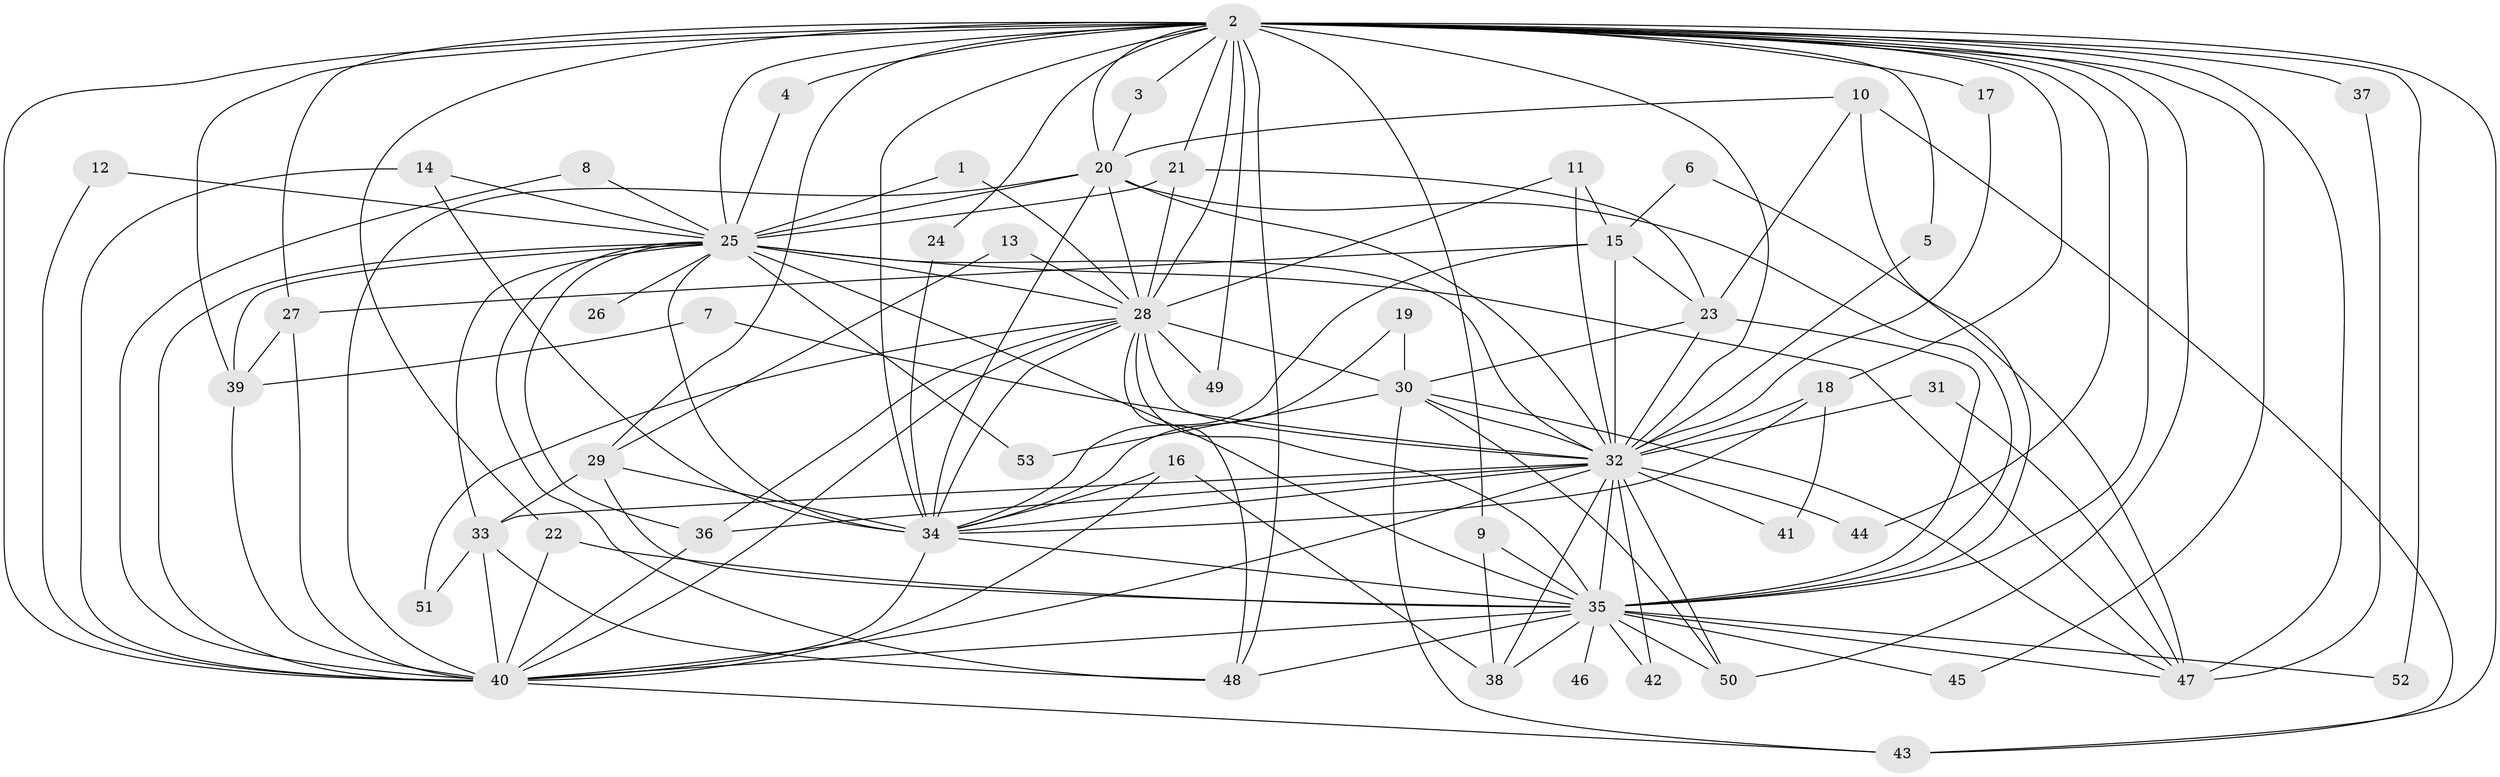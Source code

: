 // original degree distribution, {22: 0.009433962264150943, 26: 0.009433962264150943, 31: 0.009433962264150943, 21: 0.018867924528301886, 16: 0.009433962264150943, 12: 0.009433962264150943, 14: 0.009433962264150943, 19: 0.009433962264150943, 25: 0.009433962264150943, 2: 0.5377358490566038, 3: 0.19811320754716982, 7: 0.02830188679245283, 6: 0.02830188679245283, 4: 0.08490566037735849, 5: 0.02830188679245283}
// Generated by graph-tools (version 1.1) at 2025/25/03/09/25 03:25:48]
// undirected, 53 vertices, 144 edges
graph export_dot {
graph [start="1"]
  node [color=gray90,style=filled];
  1;
  2;
  3;
  4;
  5;
  6;
  7;
  8;
  9;
  10;
  11;
  12;
  13;
  14;
  15;
  16;
  17;
  18;
  19;
  20;
  21;
  22;
  23;
  24;
  25;
  26;
  27;
  28;
  29;
  30;
  31;
  32;
  33;
  34;
  35;
  36;
  37;
  38;
  39;
  40;
  41;
  42;
  43;
  44;
  45;
  46;
  47;
  48;
  49;
  50;
  51;
  52;
  53;
  1 -- 25 [weight=1.0];
  1 -- 28 [weight=1.0];
  2 -- 3 [weight=1.0];
  2 -- 4 [weight=1.0];
  2 -- 5 [weight=1.0];
  2 -- 9 [weight=1.0];
  2 -- 17 [weight=1.0];
  2 -- 18 [weight=1.0];
  2 -- 20 [weight=2.0];
  2 -- 21 [weight=1.0];
  2 -- 22 [weight=1.0];
  2 -- 24 [weight=1.0];
  2 -- 25 [weight=4.0];
  2 -- 27 [weight=1.0];
  2 -- 28 [weight=2.0];
  2 -- 29 [weight=1.0];
  2 -- 32 [weight=2.0];
  2 -- 34 [weight=3.0];
  2 -- 35 [weight=4.0];
  2 -- 37 [weight=2.0];
  2 -- 39 [weight=3.0];
  2 -- 40 [weight=2.0];
  2 -- 43 [weight=1.0];
  2 -- 44 [weight=1.0];
  2 -- 45 [weight=1.0];
  2 -- 47 [weight=1.0];
  2 -- 48 [weight=2.0];
  2 -- 49 [weight=1.0];
  2 -- 50 [weight=1.0];
  2 -- 52 [weight=2.0];
  3 -- 20 [weight=1.0];
  4 -- 25 [weight=1.0];
  5 -- 32 [weight=1.0];
  6 -- 15 [weight=1.0];
  6 -- 47 [weight=1.0];
  7 -- 32 [weight=1.0];
  7 -- 39 [weight=1.0];
  8 -- 25 [weight=1.0];
  8 -- 40 [weight=1.0];
  9 -- 35 [weight=1.0];
  9 -- 38 [weight=1.0];
  10 -- 20 [weight=1.0];
  10 -- 23 [weight=1.0];
  10 -- 35 [weight=1.0];
  10 -- 43 [weight=1.0];
  11 -- 15 [weight=1.0];
  11 -- 28 [weight=1.0];
  11 -- 32 [weight=1.0];
  12 -- 25 [weight=1.0];
  12 -- 40 [weight=1.0];
  13 -- 28 [weight=1.0];
  13 -- 29 [weight=1.0];
  14 -- 25 [weight=1.0];
  14 -- 34 [weight=1.0];
  14 -- 40 [weight=1.0];
  15 -- 23 [weight=1.0];
  15 -- 27 [weight=1.0];
  15 -- 32 [weight=2.0];
  15 -- 34 [weight=1.0];
  16 -- 34 [weight=1.0];
  16 -- 38 [weight=1.0];
  16 -- 40 [weight=1.0];
  17 -- 32 [weight=1.0];
  18 -- 32 [weight=1.0];
  18 -- 34 [weight=1.0];
  18 -- 41 [weight=1.0];
  19 -- 30 [weight=1.0];
  19 -- 34 [weight=1.0];
  20 -- 25 [weight=2.0];
  20 -- 28 [weight=2.0];
  20 -- 32 [weight=1.0];
  20 -- 34 [weight=1.0];
  20 -- 35 [weight=1.0];
  20 -- 40 [weight=1.0];
  21 -- 23 [weight=1.0];
  21 -- 25 [weight=1.0];
  21 -- 28 [weight=1.0];
  22 -- 35 [weight=1.0];
  22 -- 40 [weight=1.0];
  23 -- 30 [weight=1.0];
  23 -- 32 [weight=1.0];
  23 -- 35 [weight=1.0];
  24 -- 34 [weight=1.0];
  25 -- 26 [weight=1.0];
  25 -- 28 [weight=3.0];
  25 -- 32 [weight=3.0];
  25 -- 33 [weight=1.0];
  25 -- 34 [weight=2.0];
  25 -- 35 [weight=2.0];
  25 -- 36 [weight=2.0];
  25 -- 39 [weight=1.0];
  25 -- 40 [weight=2.0];
  25 -- 47 [weight=1.0];
  25 -- 48 [weight=1.0];
  25 -- 53 [weight=1.0];
  27 -- 39 [weight=1.0];
  27 -- 40 [weight=1.0];
  28 -- 30 [weight=1.0];
  28 -- 32 [weight=1.0];
  28 -- 34 [weight=1.0];
  28 -- 35 [weight=1.0];
  28 -- 36 [weight=1.0];
  28 -- 40 [weight=3.0];
  28 -- 48 [weight=1.0];
  28 -- 49 [weight=1.0];
  28 -- 51 [weight=1.0];
  29 -- 33 [weight=2.0];
  29 -- 34 [weight=1.0];
  29 -- 35 [weight=1.0];
  30 -- 32 [weight=1.0];
  30 -- 43 [weight=1.0];
  30 -- 47 [weight=1.0];
  30 -- 50 [weight=1.0];
  30 -- 53 [weight=1.0];
  31 -- 32 [weight=1.0];
  31 -- 47 [weight=1.0];
  32 -- 33 [weight=1.0];
  32 -- 34 [weight=3.0];
  32 -- 35 [weight=1.0];
  32 -- 36 [weight=1.0];
  32 -- 38 [weight=1.0];
  32 -- 40 [weight=2.0];
  32 -- 41 [weight=1.0];
  32 -- 42 [weight=1.0];
  32 -- 44 [weight=1.0];
  32 -- 50 [weight=1.0];
  33 -- 40 [weight=1.0];
  33 -- 48 [weight=2.0];
  33 -- 51 [weight=1.0];
  34 -- 35 [weight=1.0];
  34 -- 40 [weight=1.0];
  35 -- 38 [weight=1.0];
  35 -- 40 [weight=1.0];
  35 -- 42 [weight=1.0];
  35 -- 45 [weight=1.0];
  35 -- 46 [weight=1.0];
  35 -- 47 [weight=1.0];
  35 -- 48 [weight=1.0];
  35 -- 50 [weight=1.0];
  35 -- 52 [weight=1.0];
  36 -- 40 [weight=1.0];
  37 -- 47 [weight=1.0];
  39 -- 40 [weight=1.0];
  40 -- 43 [weight=1.0];
}
